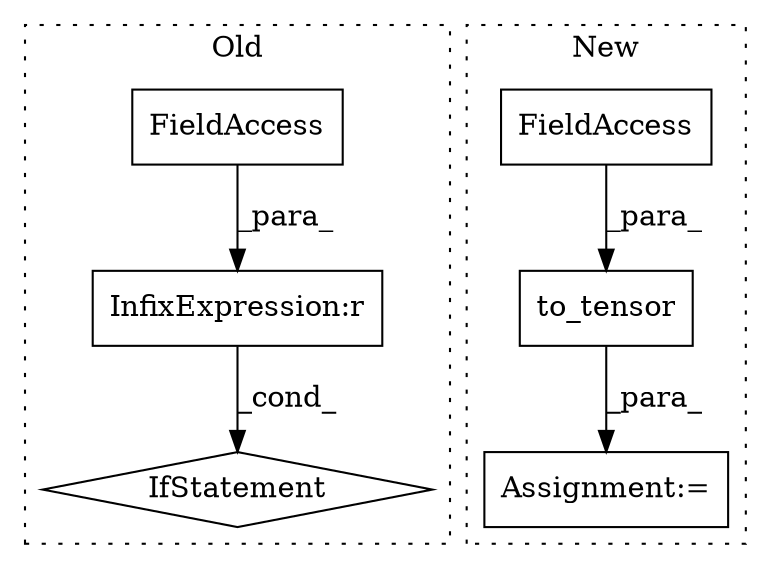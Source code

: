 digraph G {
subgraph cluster0 {
1 [label="IfStatement" a="25" s="6360,6447" l="4,2" shape="diamond"];
4 [label="InfixExpression:r" a="27" s="6420" l="3" shape="box"];
5 [label="FieldAccess" a="22" s="6423" l="23" shape="box"];
label = "Old";
style="dotted";
}
subgraph cluster1 {
2 [label="to_tensor" a="32" s="7179,7195" l="10,1" shape="box"];
3 [label="Assignment:=" a="7" s="7173" l="1" shape="box"];
6 [label="FieldAccess" a="22" s="7189" l="6" shape="box"];
label = "New";
style="dotted";
}
2 -> 3 [label="_para_"];
4 -> 1 [label="_cond_"];
5 -> 4 [label="_para_"];
6 -> 2 [label="_para_"];
}
